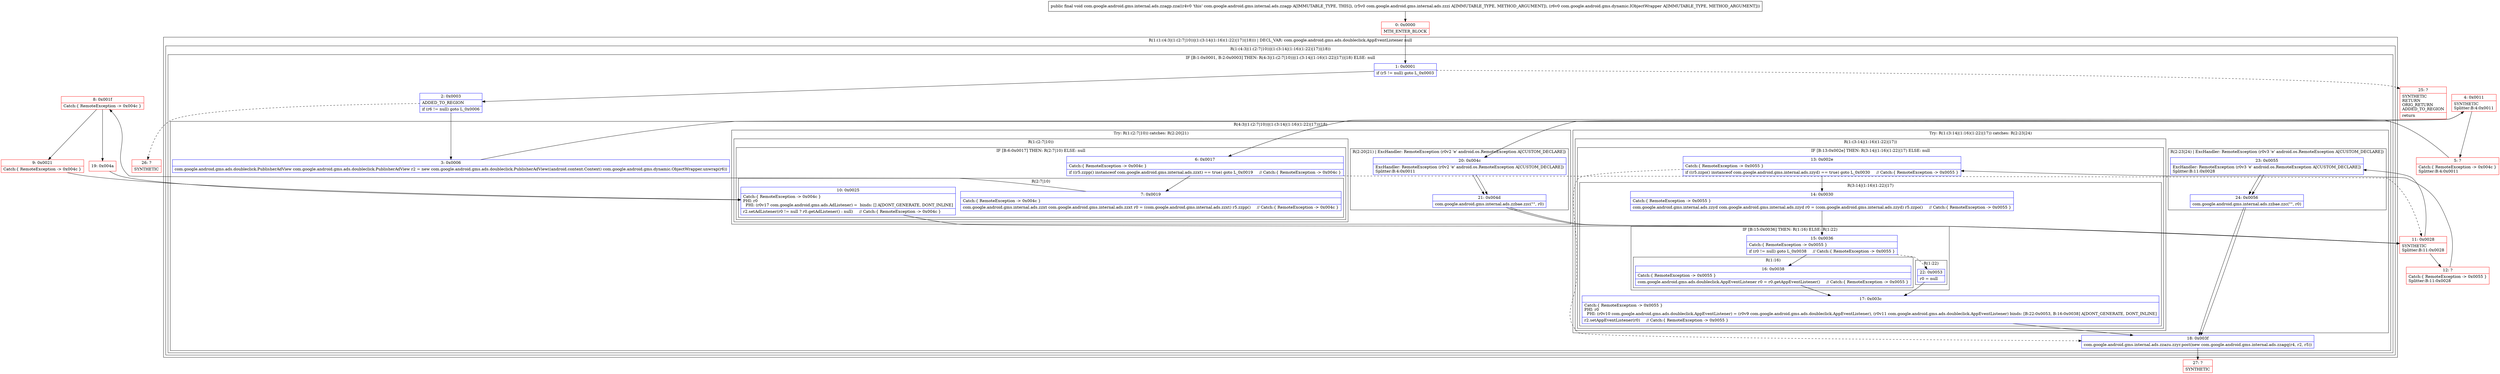 digraph "CFG forcom.google.android.gms.internal.ads.zzagp.zza(Lcom\/google\/android\/gms\/internal\/ads\/zzzi;Lcom\/google\/android\/gms\/dynamic\/IObjectWrapper;)V" {
subgraph cluster_Region_1311124933 {
label = "R(1:(1:(4:3|(1:(2:7|10))|(1:(3:14|(1:16)(1:22)|17))|18))) | DECL_VAR: com.google.android.gms.ads.doubleclick.AppEventListener null\l";
node [shape=record,color=blue];
subgraph cluster_Region_211947915 {
label = "R(1:(4:3|(1:(2:7|10))|(1:(3:14|(1:16)(1:22)|17))|18))";
node [shape=record,color=blue];
subgraph cluster_IfRegion_1333519746 {
label = "IF [B:1:0x0001, B:2:0x0003] THEN: R(4:3|(1:(2:7|10))|(1:(3:14|(1:16)(1:22)|17))|18) ELSE: null";
node [shape=record,color=blue];
Node_1 [shape=record,label="{1\:\ 0x0001|if (r5 != null) goto L_0x0003\l}"];
Node_2 [shape=record,label="{2\:\ 0x0003|ADDED_TO_REGION\l|if (r6 != null) goto L_0x0006\l}"];
subgraph cluster_Region_1862192163 {
label = "R(4:3|(1:(2:7|10))|(1:(3:14|(1:16)(1:22)|17))|18)";
node [shape=record,color=blue];
Node_3 [shape=record,label="{3\:\ 0x0006|com.google.android.gms.ads.doubleclick.PublisherAdView com.google.android.gms.ads.doubleclick.PublisherAdView r2 = new com.google.android.gms.ads.doubleclick.PublisherAdView((android.content.Context) com.google.android.gms.dynamic.ObjectWrapper.unwrap(r6))\l}"];
subgraph cluster_TryCatchRegion_130560711 {
label = "Try: R(1:(2:7|10)) catches: R(2:20|21)";
node [shape=record,color=blue];
subgraph cluster_Region_2030006270 {
label = "R(1:(2:7|10))";
node [shape=record,color=blue];
subgraph cluster_IfRegion_1691162403 {
label = "IF [B:6:0x0017] THEN: R(2:7|10) ELSE: null";
node [shape=record,color=blue];
Node_6 [shape=record,label="{6\:\ 0x0017|Catch:\{ RemoteException \-\> 0x004c \}\l|if ((r5.zzpp() instanceof com.google.android.gms.internal.ads.zzxt) == true) goto L_0x0019     \/\/ Catch:\{ RemoteException \-\> 0x004c \}\l}"];
subgraph cluster_Region_1069981900 {
label = "R(2:7|10)";
node [shape=record,color=blue];
Node_7 [shape=record,label="{7\:\ 0x0019|Catch:\{ RemoteException \-\> 0x004c \}\l|com.google.android.gms.internal.ads.zzxt com.google.android.gms.internal.ads.zzxt r0 = (com.google.android.gms.internal.ads.zzxt) r5.zzpp()     \/\/ Catch:\{ RemoteException \-\> 0x004c \}\l}"];
Node_10 [shape=record,label="{10\:\ 0x0025|Catch:\{ RemoteException \-\> 0x004c \}\lPHI: r0 \l  PHI: (r0v17 com.google.android.gms.ads.AdListener) =  binds: [] A[DONT_GENERATE, DONT_INLINE]\l|r2.setAdListener(r0 != null ? r0.getAdListener() : null)     \/\/ Catch:\{ RemoteException \-\> 0x004c \}\l}"];
}
}
}
subgraph cluster_Region_1946855885 {
label = "R(2:20|21) | ExcHandler: RemoteException (r0v2 'e' android.os.RemoteException A[CUSTOM_DECLARE])\l";
node [shape=record,color=blue];
Node_20 [shape=record,label="{20\:\ 0x004c|ExcHandler: RemoteException (r0v2 'e' android.os.RemoteException A[CUSTOM_DECLARE])\lSplitter:B:4:0x0011\l}"];
Node_21 [shape=record,label="{21\:\ 0x004d|com.google.android.gms.internal.ads.zzbae.zzc(\"\", r0)\l}"];
}
}
subgraph cluster_TryCatchRegion_848491393 {
label = "Try: R(1:(3:14|(1:16)(1:22)|17)) catches: R(2:23|24)";
node [shape=record,color=blue];
subgraph cluster_Region_823261874 {
label = "R(1:(3:14|(1:16)(1:22)|17))";
node [shape=record,color=blue];
subgraph cluster_IfRegion_1038718908 {
label = "IF [B:13:0x002e] THEN: R(3:14|(1:16)(1:22)|17) ELSE: null";
node [shape=record,color=blue];
Node_13 [shape=record,label="{13\:\ 0x002e|Catch:\{ RemoteException \-\> 0x0055 \}\l|if ((r5.zzpo() instanceof com.google.android.gms.internal.ads.zzyd) == true) goto L_0x0030     \/\/ Catch:\{ RemoteException \-\> 0x0055 \}\l}"];
subgraph cluster_Region_491478662 {
label = "R(3:14|(1:16)(1:22)|17)";
node [shape=record,color=blue];
Node_14 [shape=record,label="{14\:\ 0x0030|Catch:\{ RemoteException \-\> 0x0055 \}\l|com.google.android.gms.internal.ads.zzyd com.google.android.gms.internal.ads.zzyd r0 = (com.google.android.gms.internal.ads.zzyd) r5.zzpo()     \/\/ Catch:\{ RemoteException \-\> 0x0055 \}\l}"];
subgraph cluster_IfRegion_961573778 {
label = "IF [B:15:0x0036] THEN: R(1:16) ELSE: R(1:22)";
node [shape=record,color=blue];
Node_15 [shape=record,label="{15\:\ 0x0036|Catch:\{ RemoteException \-\> 0x0055 \}\l|if (r0 != null) goto L_0x0038     \/\/ Catch:\{ RemoteException \-\> 0x0055 \}\l}"];
subgraph cluster_Region_567750479 {
label = "R(1:16)";
node [shape=record,color=blue];
Node_16 [shape=record,label="{16\:\ 0x0038|Catch:\{ RemoteException \-\> 0x0055 \}\l|com.google.android.gms.ads.doubleclick.AppEventListener r0 = r0.getAppEventListener()     \/\/ Catch:\{ RemoteException \-\> 0x0055 \}\l}"];
}
subgraph cluster_Region_723336057 {
label = "R(1:22)";
node [shape=record,color=blue];
Node_22 [shape=record,label="{22\:\ 0x0053|r0 = null\l}"];
}
}
Node_17 [shape=record,label="{17\:\ 0x003c|Catch:\{ RemoteException \-\> 0x0055 \}\lPHI: r0 \l  PHI: (r0v10 com.google.android.gms.ads.doubleclick.AppEventListener) = (r0v9 com.google.android.gms.ads.doubleclick.AppEventListener), (r0v11 com.google.android.gms.ads.doubleclick.AppEventListener) binds: [B:22:0x0053, B:16:0x0038] A[DONT_GENERATE, DONT_INLINE]\l|r2.setAppEventListener(r0)     \/\/ Catch:\{ RemoteException \-\> 0x0055 \}\l}"];
}
}
}
subgraph cluster_Region_478942477 {
label = "R(2:23|24) | ExcHandler: RemoteException (r0v3 'e' android.os.RemoteException A[CUSTOM_DECLARE])\l";
node [shape=record,color=blue];
Node_23 [shape=record,label="{23\:\ 0x0055|ExcHandler: RemoteException (r0v3 'e' android.os.RemoteException A[CUSTOM_DECLARE])\lSplitter:B:11:0x0028\l}"];
Node_24 [shape=record,label="{24\:\ 0x0056|com.google.android.gms.internal.ads.zzbae.zzc(\"\", r0)\l}"];
}
}
Node_18 [shape=record,label="{18\:\ 0x003f|com.google.android.gms.internal.ads.zzazu.zzyr.post(new com.google.android.gms.internal.ads.zzagq(r4, r2, r5))\l}"];
}
}
}
}
subgraph cluster_Region_1946855885 {
label = "R(2:20|21) | ExcHandler: RemoteException (r0v2 'e' android.os.RemoteException A[CUSTOM_DECLARE])\l";
node [shape=record,color=blue];
Node_20 [shape=record,label="{20\:\ 0x004c|ExcHandler: RemoteException (r0v2 'e' android.os.RemoteException A[CUSTOM_DECLARE])\lSplitter:B:4:0x0011\l}"];
Node_21 [shape=record,label="{21\:\ 0x004d|com.google.android.gms.internal.ads.zzbae.zzc(\"\", r0)\l}"];
}
subgraph cluster_Region_478942477 {
label = "R(2:23|24) | ExcHandler: RemoteException (r0v3 'e' android.os.RemoteException A[CUSTOM_DECLARE])\l";
node [shape=record,color=blue];
Node_23 [shape=record,label="{23\:\ 0x0055|ExcHandler: RemoteException (r0v3 'e' android.os.RemoteException A[CUSTOM_DECLARE])\lSplitter:B:11:0x0028\l}"];
Node_24 [shape=record,label="{24\:\ 0x0056|com.google.android.gms.internal.ads.zzbae.zzc(\"\", r0)\l}"];
}
Node_0 [shape=record,color=red,label="{0\:\ 0x0000|MTH_ENTER_BLOCK\l}"];
Node_4 [shape=record,color=red,label="{4\:\ 0x0011|SYNTHETIC\lSplitter:B:4:0x0011\l}"];
Node_5 [shape=record,color=red,label="{5\:\ ?|Catch:\{ RemoteException \-\> 0x004c \}\lSplitter:B:4:0x0011\l}"];
Node_8 [shape=record,color=red,label="{8\:\ 0x001f|Catch:\{ RemoteException \-\> 0x004c \}\l}"];
Node_9 [shape=record,color=red,label="{9\:\ 0x0021|Catch:\{ RemoteException \-\> 0x004c \}\l}"];
Node_11 [shape=record,color=red,label="{11\:\ 0x0028|SYNTHETIC\lSplitter:B:11:0x0028\l}"];
Node_12 [shape=record,color=red,label="{12\:\ ?|Catch:\{ RemoteException \-\> 0x0055 \}\lSplitter:B:11:0x0028\l}"];
Node_19 [shape=record,color=red,label="{19\:\ 0x004a}"];
Node_25 [shape=record,color=red,label="{25\:\ ?|SYNTHETIC\lRETURN\lORIG_RETURN\lADDED_TO_REGION\l|return\l}"];
Node_26 [shape=record,color=red,label="{26\:\ ?|SYNTHETIC\l}"];
Node_27 [shape=record,color=red,label="{27\:\ ?|SYNTHETIC\l}"];
MethodNode[shape=record,label="{public final void com.google.android.gms.internal.ads.zzagp.zza((r4v0 'this' com.google.android.gms.internal.ads.zzagp A[IMMUTABLE_TYPE, THIS]), (r5v0 com.google.android.gms.internal.ads.zzzi A[IMMUTABLE_TYPE, METHOD_ARGUMENT]), (r6v0 com.google.android.gms.dynamic.IObjectWrapper A[IMMUTABLE_TYPE, METHOD_ARGUMENT])) }"];
MethodNode -> Node_0;
Node_1 -> Node_2;
Node_1 -> Node_25[style=dashed];
Node_2 -> Node_3;
Node_2 -> Node_26[style=dashed];
Node_3 -> Node_4;
Node_6 -> Node_7;
Node_6 -> Node_11[style=dashed];
Node_7 -> Node_8;
Node_10 -> Node_11;
Node_20 -> Node_21;
Node_21 -> Node_11;
Node_13 -> Node_14;
Node_13 -> Node_18[style=dashed];
Node_14 -> Node_15;
Node_15 -> Node_16;
Node_15 -> Node_22[style=dashed];
Node_16 -> Node_17;
Node_22 -> Node_17;
Node_17 -> Node_18;
Node_23 -> Node_24;
Node_24 -> Node_18;
Node_18 -> Node_27;
Node_20 -> Node_21;
Node_21 -> Node_11;
Node_23 -> Node_24;
Node_24 -> Node_18;
Node_0 -> Node_1;
Node_4 -> Node_5;
Node_4 -> Node_20;
Node_5 -> Node_6;
Node_8 -> Node_9;
Node_8 -> Node_19;
Node_9 -> Node_10;
Node_11 -> Node_12;
Node_11 -> Node_23;
Node_12 -> Node_13;
Node_19 -> Node_10;
}

